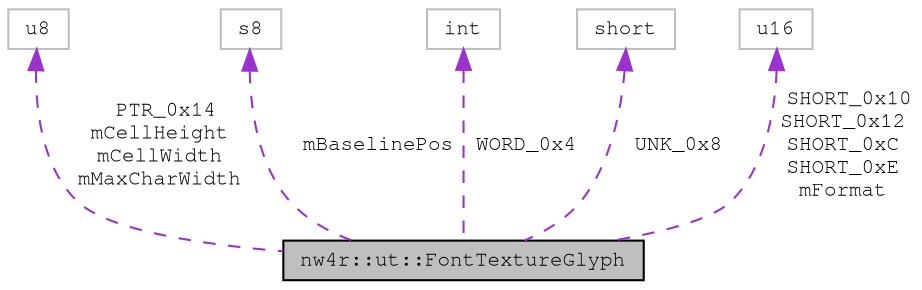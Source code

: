 digraph "nw4r::ut::FontTextureGlyph"
{
 // LATEX_PDF_SIZE
  edge [fontname="FreeMono",fontsize="10",labelfontname="FreeMono",labelfontsize="10"];
  node [fontname="FreeMono",fontsize="10",shape=record];
  Node1 [label="nw4r::ut::FontTextureGlyph",height=0.2,width=0.4,color="black", fillcolor="grey75", style="filled", fontcolor="black",tooltip=" "];
  Node2 -> Node1 [dir="back",color="darkorchid3",fontsize="10",style="dashed",label=" PTR_0x14\nmCellHeight\nmCellWidth\nmMaxCharWidth" ,fontname="FreeMono"];
  Node2 [label="u8",height=0.2,width=0.4,color="grey75", fillcolor="white", style="filled",tooltip=" "];
  Node3 -> Node1 [dir="back",color="darkorchid3",fontsize="10",style="dashed",label=" mBaselinePos" ,fontname="FreeMono"];
  Node3 [label="s8",height=0.2,width=0.4,color="grey75", fillcolor="white", style="filled",tooltip=" "];
  Node4 -> Node1 [dir="back",color="darkorchid3",fontsize="10",style="dashed",label=" WORD_0x4" ,fontname="FreeMono"];
  Node4 [label="int",height=0.2,width=0.4,color="grey75", fillcolor="white", style="filled",tooltip=" "];
  Node5 -> Node1 [dir="back",color="darkorchid3",fontsize="10",style="dashed",label=" UNK_0x8" ,fontname="FreeMono"];
  Node5 [label="short",height=0.2,width=0.4,color="grey75", fillcolor="white", style="filled",tooltip=" "];
  Node6 -> Node1 [dir="back",color="darkorchid3",fontsize="10",style="dashed",label=" SHORT_0x10\nSHORT_0x12\nSHORT_0xC\nSHORT_0xE\nmFormat" ,fontname="FreeMono"];
  Node6 [label="u16",height=0.2,width=0.4,color="grey75", fillcolor="white", style="filled",tooltip=" "];
}
